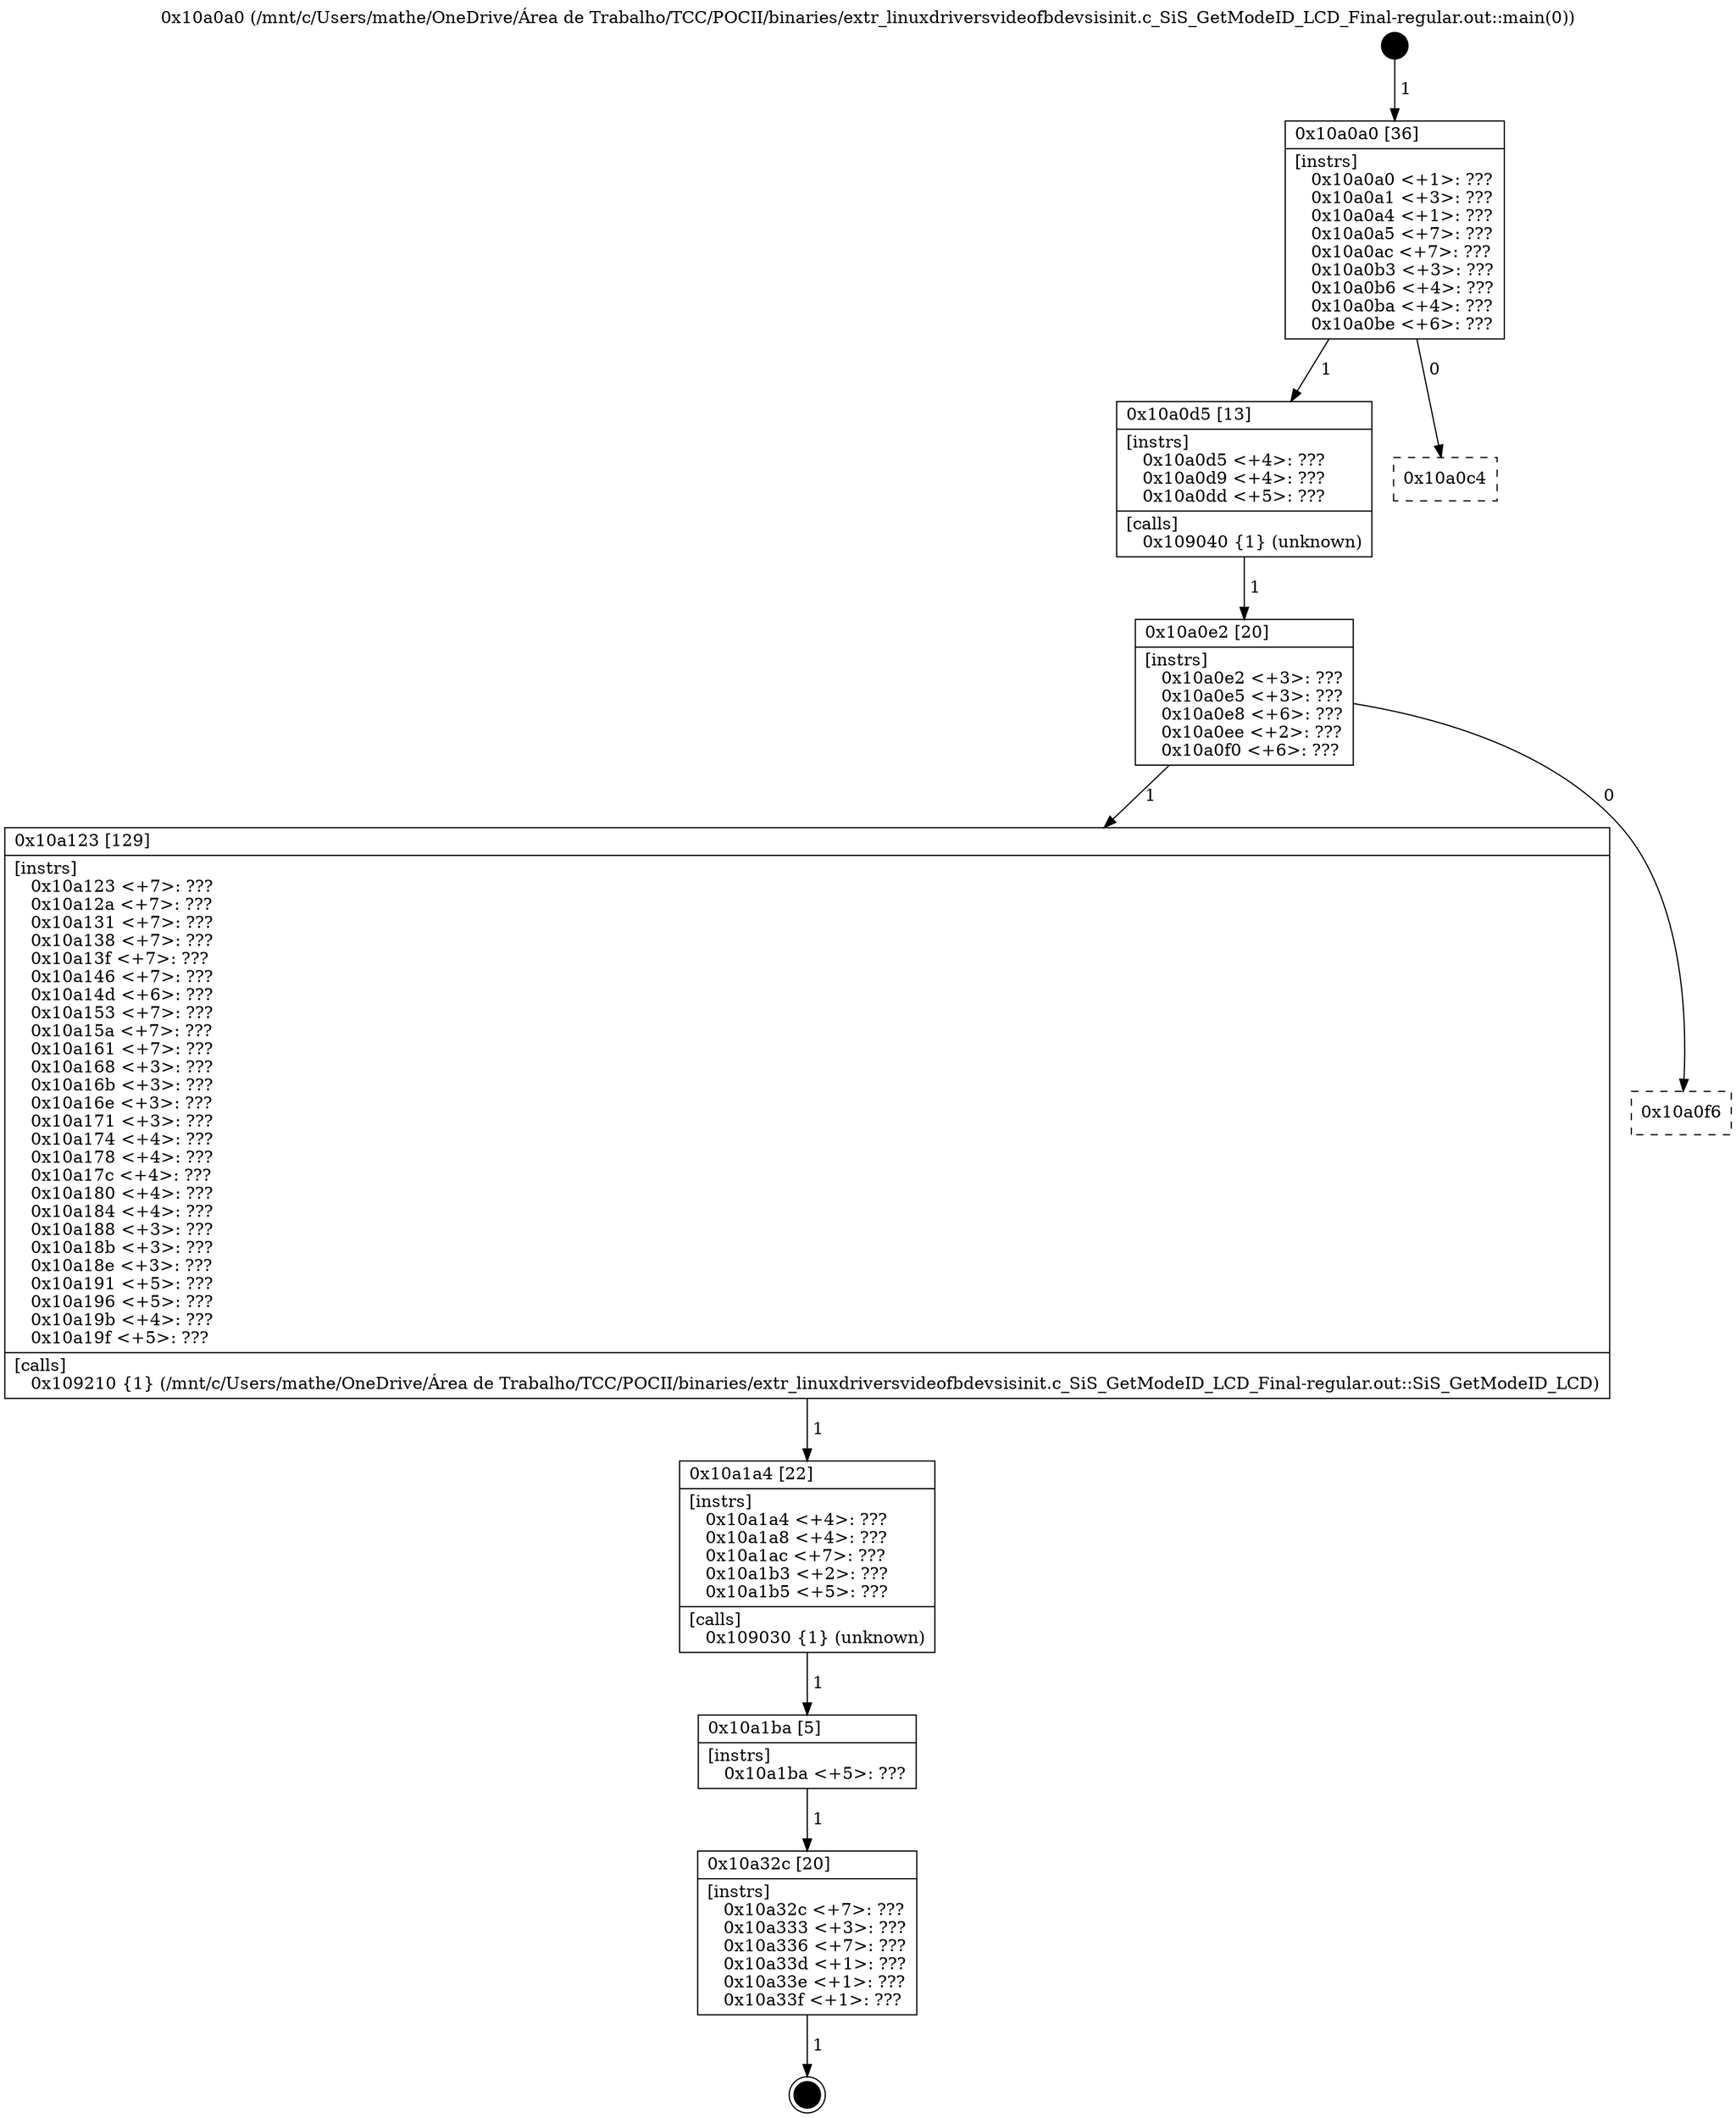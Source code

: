 digraph "0x10a0a0" {
  label = "0x10a0a0 (/mnt/c/Users/mathe/OneDrive/Área de Trabalho/TCC/POCII/binaries/extr_linuxdriversvideofbdevsisinit.c_SiS_GetModeID_LCD_Final-regular.out::main(0))"
  labelloc = "t"
  node[shape=record]

  Entry [label="",width=0.3,height=0.3,shape=circle,fillcolor=black,style=filled]
  "0x10a0a0" [label="{
     0x10a0a0 [36]\l
     | [instrs]\l
     &nbsp;&nbsp;0x10a0a0 \<+1\>: ???\l
     &nbsp;&nbsp;0x10a0a1 \<+3\>: ???\l
     &nbsp;&nbsp;0x10a0a4 \<+1\>: ???\l
     &nbsp;&nbsp;0x10a0a5 \<+7\>: ???\l
     &nbsp;&nbsp;0x10a0ac \<+7\>: ???\l
     &nbsp;&nbsp;0x10a0b3 \<+3\>: ???\l
     &nbsp;&nbsp;0x10a0b6 \<+4\>: ???\l
     &nbsp;&nbsp;0x10a0ba \<+4\>: ???\l
     &nbsp;&nbsp;0x10a0be \<+6\>: ???\l
  }"]
  "0x10a0d5" [label="{
     0x10a0d5 [13]\l
     | [instrs]\l
     &nbsp;&nbsp;0x10a0d5 \<+4\>: ???\l
     &nbsp;&nbsp;0x10a0d9 \<+4\>: ???\l
     &nbsp;&nbsp;0x10a0dd \<+5\>: ???\l
     | [calls]\l
     &nbsp;&nbsp;0x109040 \{1\} (unknown)\l
  }"]
  "0x10a0c4" [label="{
     0x10a0c4\l
  }", style=dashed]
  "0x10a0e2" [label="{
     0x10a0e2 [20]\l
     | [instrs]\l
     &nbsp;&nbsp;0x10a0e2 \<+3\>: ???\l
     &nbsp;&nbsp;0x10a0e5 \<+3\>: ???\l
     &nbsp;&nbsp;0x10a0e8 \<+6\>: ???\l
     &nbsp;&nbsp;0x10a0ee \<+2\>: ???\l
     &nbsp;&nbsp;0x10a0f0 \<+6\>: ???\l
  }"]
  "0x10a123" [label="{
     0x10a123 [129]\l
     | [instrs]\l
     &nbsp;&nbsp;0x10a123 \<+7\>: ???\l
     &nbsp;&nbsp;0x10a12a \<+7\>: ???\l
     &nbsp;&nbsp;0x10a131 \<+7\>: ???\l
     &nbsp;&nbsp;0x10a138 \<+7\>: ???\l
     &nbsp;&nbsp;0x10a13f \<+7\>: ???\l
     &nbsp;&nbsp;0x10a146 \<+7\>: ???\l
     &nbsp;&nbsp;0x10a14d \<+6\>: ???\l
     &nbsp;&nbsp;0x10a153 \<+7\>: ???\l
     &nbsp;&nbsp;0x10a15a \<+7\>: ???\l
     &nbsp;&nbsp;0x10a161 \<+7\>: ???\l
     &nbsp;&nbsp;0x10a168 \<+3\>: ???\l
     &nbsp;&nbsp;0x10a16b \<+3\>: ???\l
     &nbsp;&nbsp;0x10a16e \<+3\>: ???\l
     &nbsp;&nbsp;0x10a171 \<+3\>: ???\l
     &nbsp;&nbsp;0x10a174 \<+4\>: ???\l
     &nbsp;&nbsp;0x10a178 \<+4\>: ???\l
     &nbsp;&nbsp;0x10a17c \<+4\>: ???\l
     &nbsp;&nbsp;0x10a180 \<+4\>: ???\l
     &nbsp;&nbsp;0x10a184 \<+4\>: ???\l
     &nbsp;&nbsp;0x10a188 \<+3\>: ???\l
     &nbsp;&nbsp;0x10a18b \<+3\>: ???\l
     &nbsp;&nbsp;0x10a18e \<+3\>: ???\l
     &nbsp;&nbsp;0x10a191 \<+5\>: ???\l
     &nbsp;&nbsp;0x10a196 \<+5\>: ???\l
     &nbsp;&nbsp;0x10a19b \<+4\>: ???\l
     &nbsp;&nbsp;0x10a19f \<+5\>: ???\l
     | [calls]\l
     &nbsp;&nbsp;0x109210 \{1\} (/mnt/c/Users/mathe/OneDrive/Área de Trabalho/TCC/POCII/binaries/extr_linuxdriversvideofbdevsisinit.c_SiS_GetModeID_LCD_Final-regular.out::SiS_GetModeID_LCD)\l
  }"]
  "0x10a0f6" [label="{
     0x10a0f6\l
  }", style=dashed]
  "0x10a1a4" [label="{
     0x10a1a4 [22]\l
     | [instrs]\l
     &nbsp;&nbsp;0x10a1a4 \<+4\>: ???\l
     &nbsp;&nbsp;0x10a1a8 \<+4\>: ???\l
     &nbsp;&nbsp;0x10a1ac \<+7\>: ???\l
     &nbsp;&nbsp;0x10a1b3 \<+2\>: ???\l
     &nbsp;&nbsp;0x10a1b5 \<+5\>: ???\l
     | [calls]\l
     &nbsp;&nbsp;0x109030 \{1\} (unknown)\l
  }"]
  "0x10a1ba" [label="{
     0x10a1ba [5]\l
     | [instrs]\l
     &nbsp;&nbsp;0x10a1ba \<+5\>: ???\l
  }"]
  "0x10a32c" [label="{
     0x10a32c [20]\l
     | [instrs]\l
     &nbsp;&nbsp;0x10a32c \<+7\>: ???\l
     &nbsp;&nbsp;0x10a333 \<+3\>: ???\l
     &nbsp;&nbsp;0x10a336 \<+7\>: ???\l
     &nbsp;&nbsp;0x10a33d \<+1\>: ???\l
     &nbsp;&nbsp;0x10a33e \<+1\>: ???\l
     &nbsp;&nbsp;0x10a33f \<+1\>: ???\l
  }"]
  Exit [label="",width=0.3,height=0.3,shape=circle,fillcolor=black,style=filled,peripheries=2]
  Entry -> "0x10a0a0" [label=" 1"]
  "0x10a0a0" -> "0x10a0d5" [label=" 1"]
  "0x10a0a0" -> "0x10a0c4" [label=" 0"]
  "0x10a0d5" -> "0x10a0e2" [label=" 1"]
  "0x10a0e2" -> "0x10a123" [label=" 1"]
  "0x10a0e2" -> "0x10a0f6" [label=" 0"]
  "0x10a123" -> "0x10a1a4" [label=" 1"]
  "0x10a1a4" -> "0x10a1ba" [label=" 1"]
  "0x10a1ba" -> "0x10a32c" [label=" 1"]
  "0x10a32c" -> Exit [label=" 1"]
}
